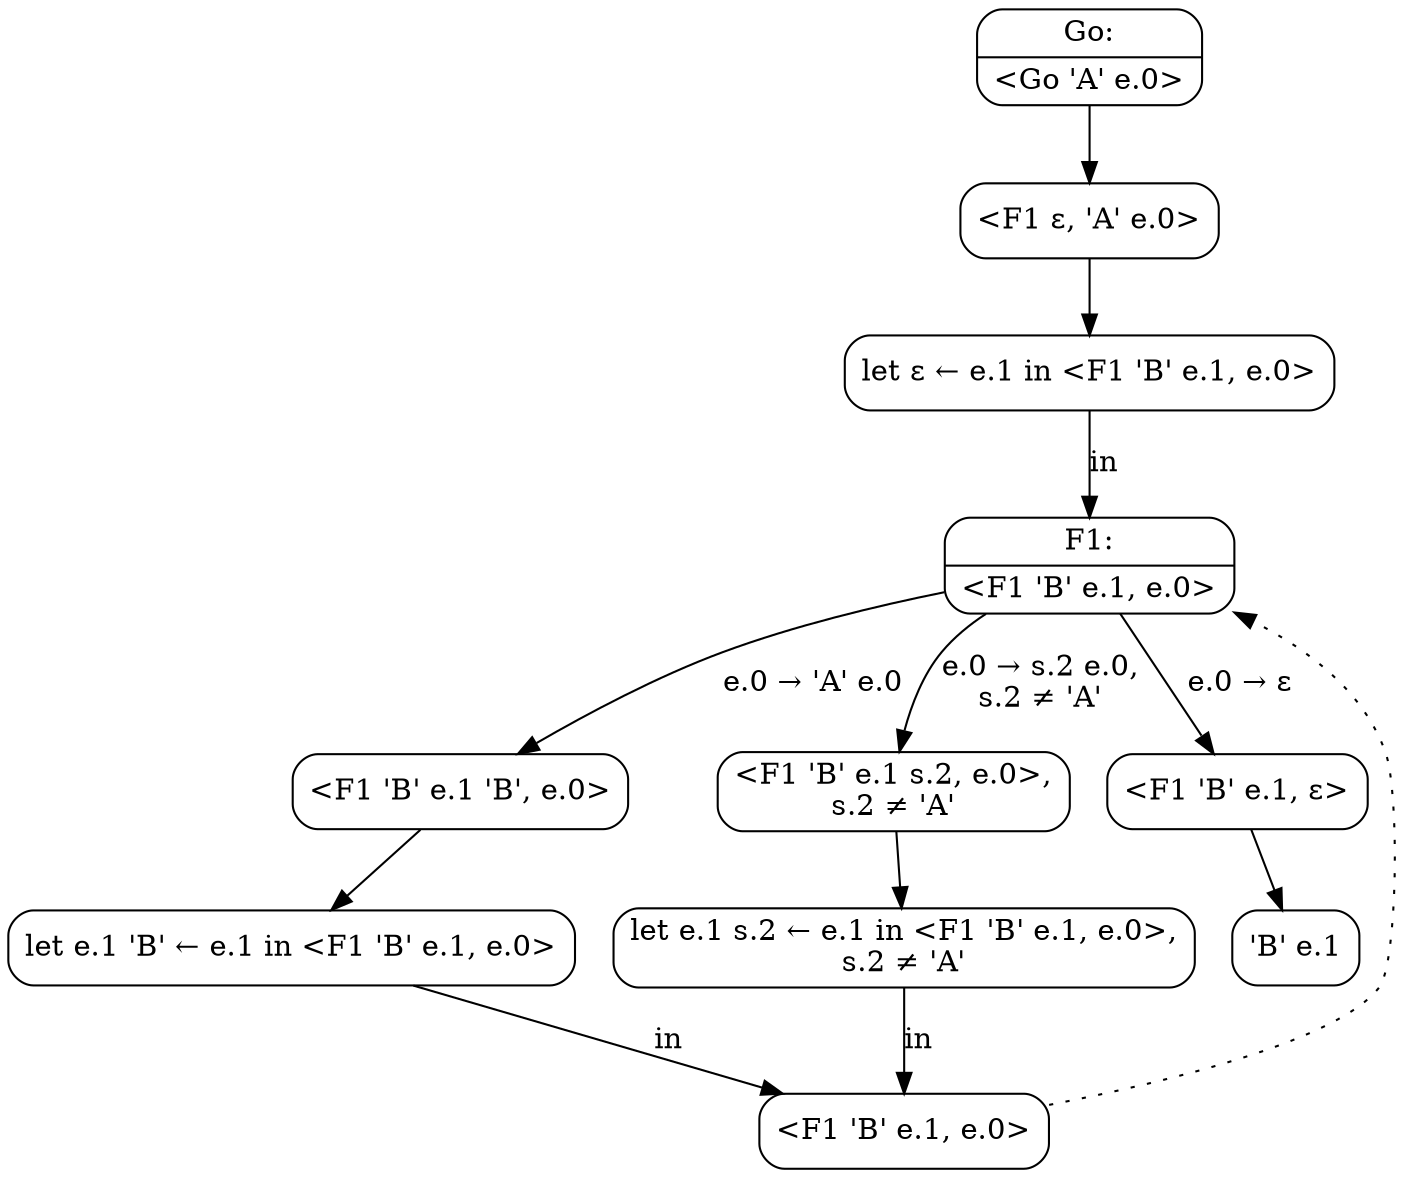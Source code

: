 digraph {
  node [shape=box, style=rounded];

  C0 [shape=record, label="{Go:|\<Go 'A' e.0\>}"];
  C1 [label="<F1 ε, 'A' e.0>"];
  C0 -> C1;
  C2 [label="let ε ← e.1 in <F1 'B' e.1, e.0>"];
  C1 -> C2;
  C3 [shape=record, label="{F1:|\<F1 'B' e.1, e.0\>}"];
  C2 -> C3 [label="in"];
  C4 [label="<F1 'B' e.1 'B', e.0>"];
  C3 -> C4 [label="e.0 → 'A' e.0"];
  C5 [label="let e.1 'B' ← e.1 in <F1 'B' e.1, e.0>"];
  C4 -> C5;
  C6 [label="<F1 'B' e.1, e.0>"];
  C5 -> C6 [label="in"];
  C6 -> C3 [style=dotted];
  C7 [label="<F1 'B' e.1 s.2, e.0>,\ns.2 ≠ 'A'"];
  C3 -> C7 [label="e.0 → s.2 e.0,\ns.2 ≠ 'A'"];
  C8 [label="let e.1 s.2 ← e.1 in <F1 'B' e.1, e.0>,\ns.2 ≠ 'A'"];
  C7 -> C8
  C8 -> C6 [label="in"];
  C9 [label="<F1 'B' e.1, ε>"];
  C3 -> C9 [label="e.0 → ε"];
  C10 [label="'B' e.1"];
  C9 -> C10;
}
